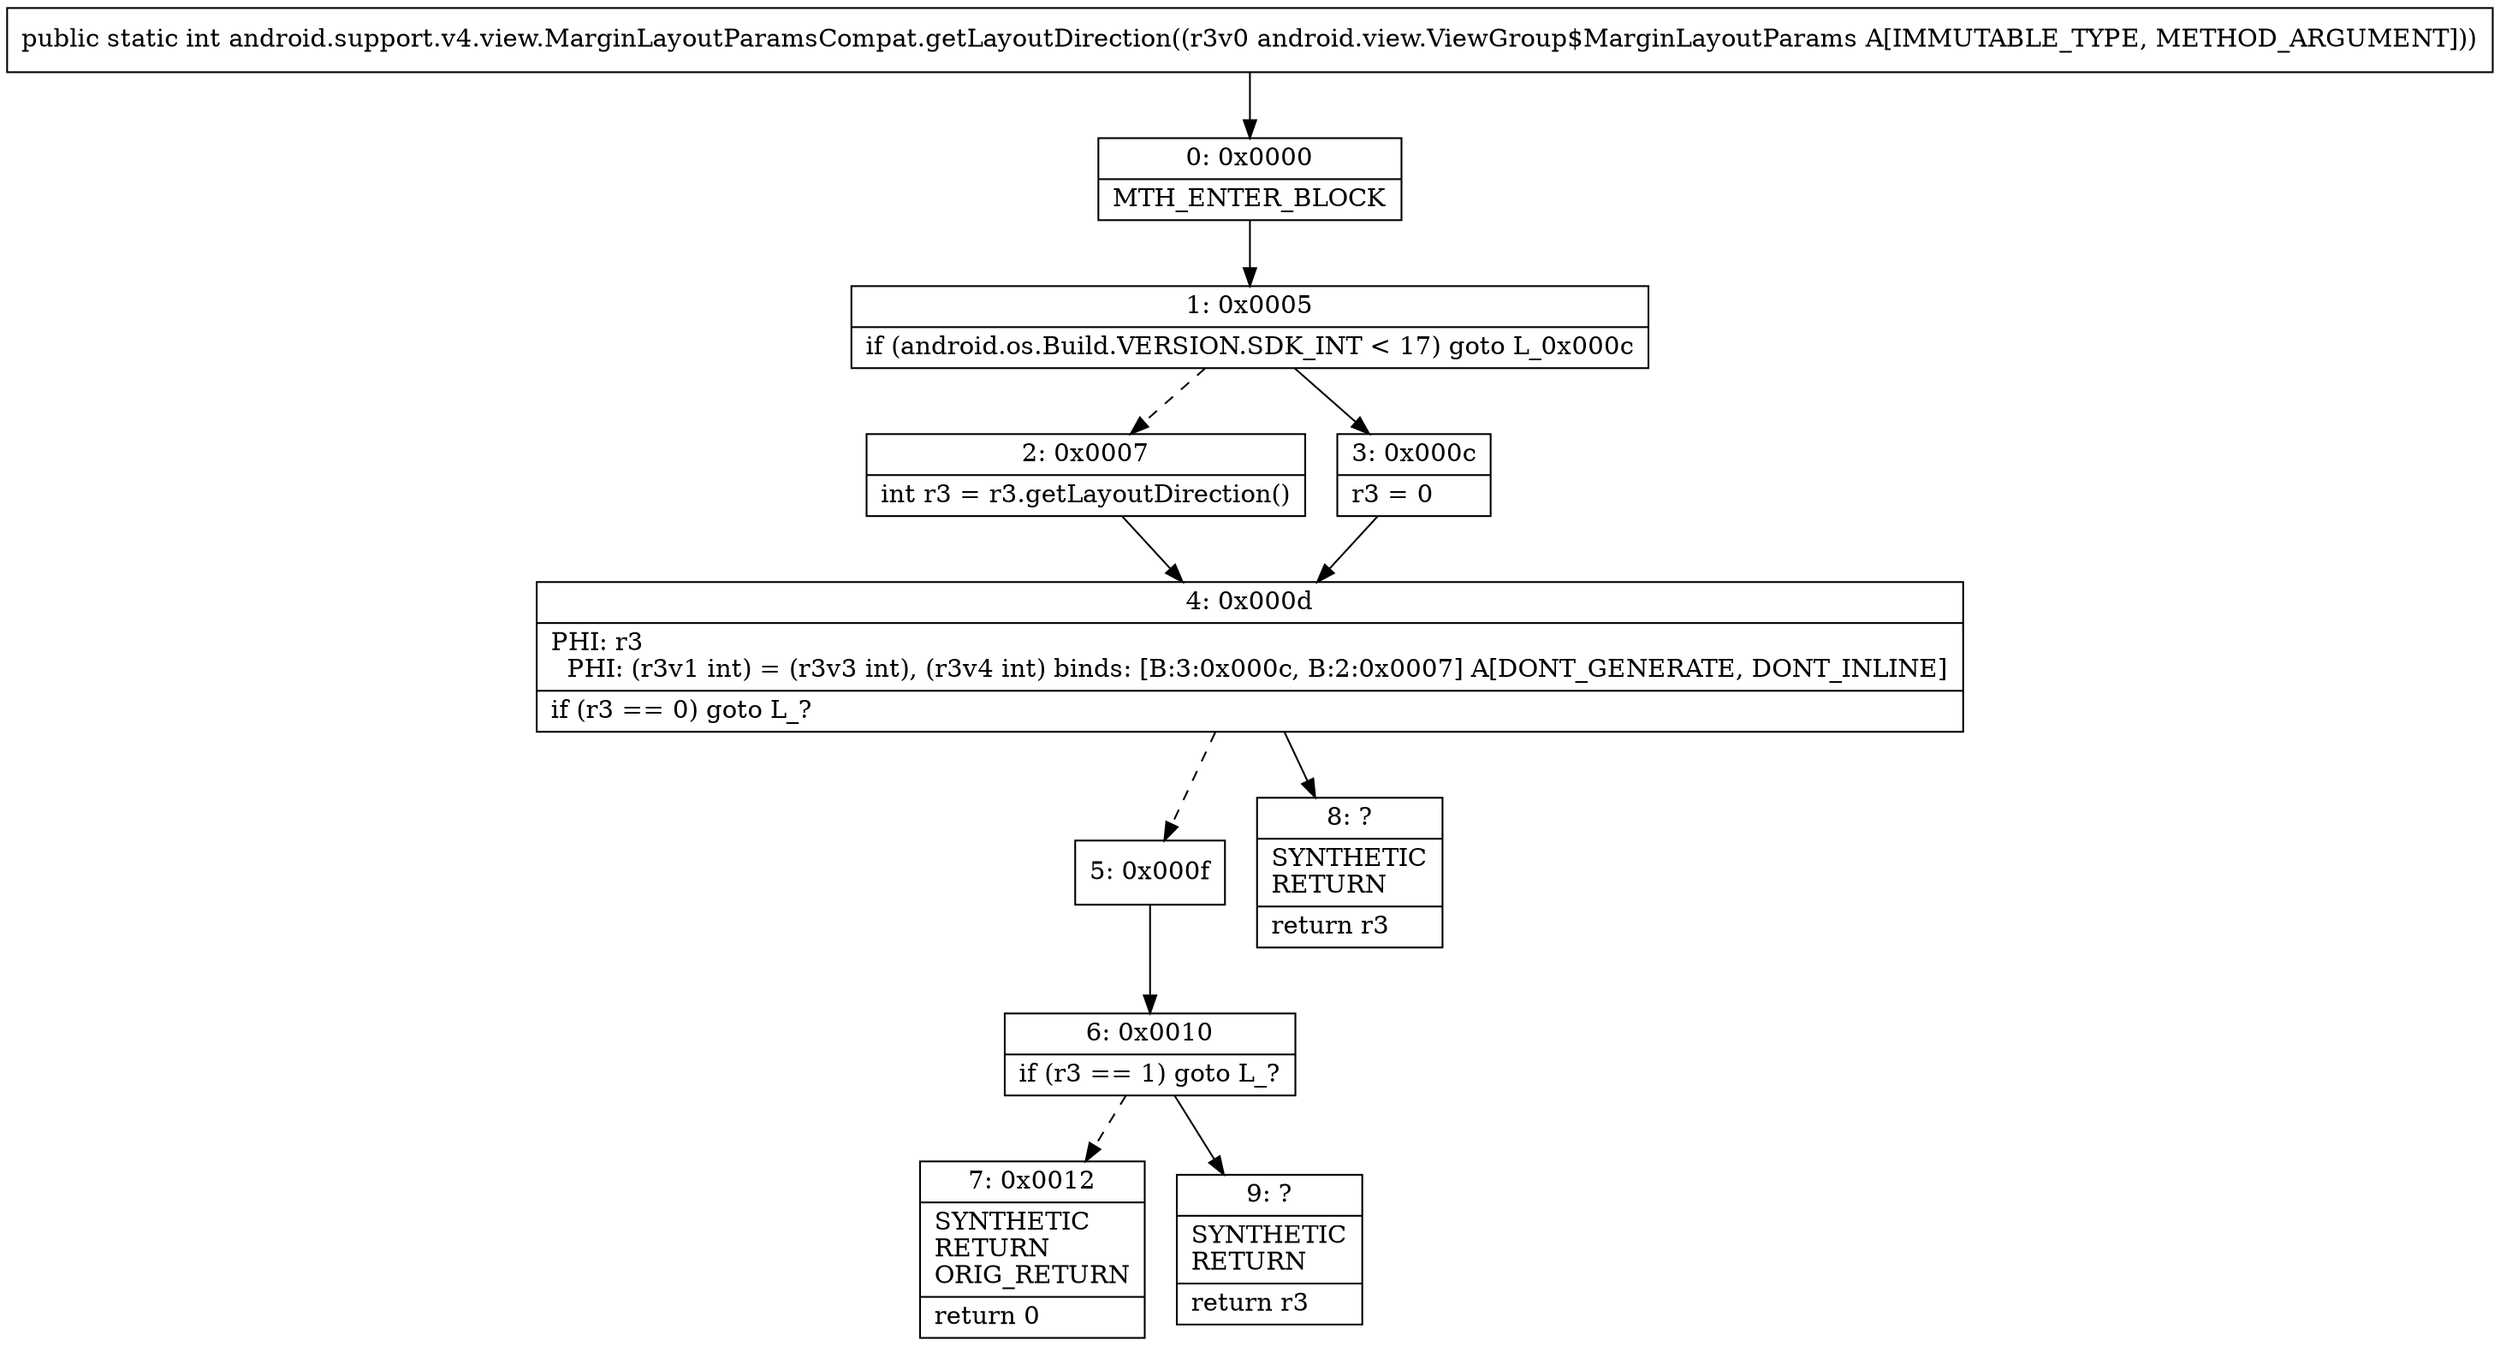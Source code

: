digraph "CFG forandroid.support.v4.view.MarginLayoutParamsCompat.getLayoutDirection(Landroid\/view\/ViewGroup$MarginLayoutParams;)I" {
Node_0 [shape=record,label="{0\:\ 0x0000|MTH_ENTER_BLOCK\l}"];
Node_1 [shape=record,label="{1\:\ 0x0005|if (android.os.Build.VERSION.SDK_INT \< 17) goto L_0x000c\l}"];
Node_2 [shape=record,label="{2\:\ 0x0007|int r3 = r3.getLayoutDirection()\l}"];
Node_3 [shape=record,label="{3\:\ 0x000c|r3 = 0\l}"];
Node_4 [shape=record,label="{4\:\ 0x000d|PHI: r3 \l  PHI: (r3v1 int) = (r3v3 int), (r3v4 int) binds: [B:3:0x000c, B:2:0x0007] A[DONT_GENERATE, DONT_INLINE]\l|if (r3 == 0) goto L_?\l}"];
Node_5 [shape=record,label="{5\:\ 0x000f}"];
Node_6 [shape=record,label="{6\:\ 0x0010|if (r3 == 1) goto L_?\l}"];
Node_7 [shape=record,label="{7\:\ 0x0012|SYNTHETIC\lRETURN\lORIG_RETURN\l|return 0\l}"];
Node_8 [shape=record,label="{8\:\ ?|SYNTHETIC\lRETURN\l|return r3\l}"];
Node_9 [shape=record,label="{9\:\ ?|SYNTHETIC\lRETURN\l|return r3\l}"];
MethodNode[shape=record,label="{public static int android.support.v4.view.MarginLayoutParamsCompat.getLayoutDirection((r3v0 android.view.ViewGroup$MarginLayoutParams A[IMMUTABLE_TYPE, METHOD_ARGUMENT])) }"];
MethodNode -> Node_0;
Node_0 -> Node_1;
Node_1 -> Node_2[style=dashed];
Node_1 -> Node_3;
Node_2 -> Node_4;
Node_3 -> Node_4;
Node_4 -> Node_5[style=dashed];
Node_4 -> Node_8;
Node_5 -> Node_6;
Node_6 -> Node_7[style=dashed];
Node_6 -> Node_9;
}

